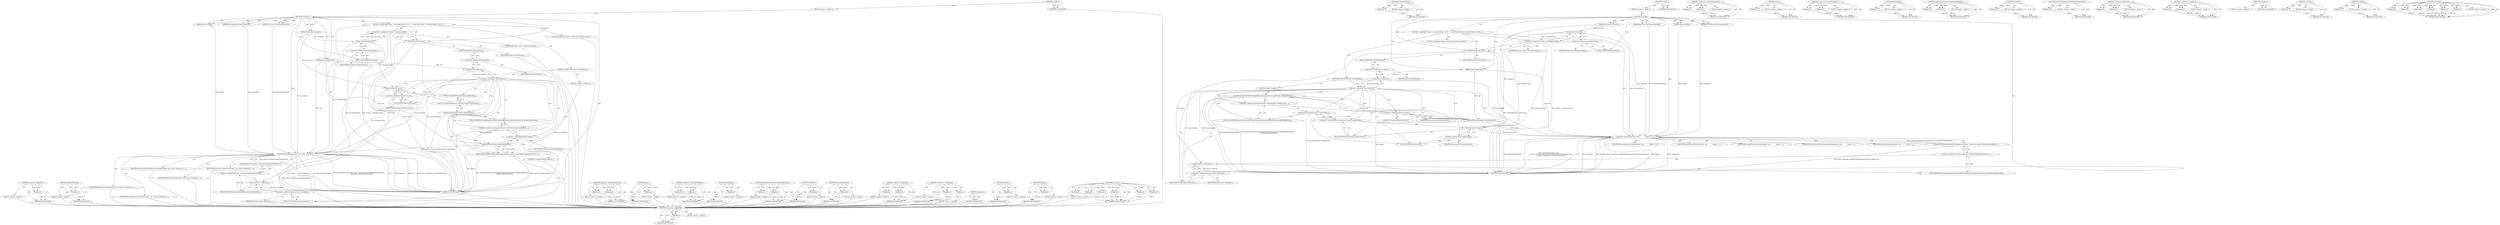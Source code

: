 digraph "insertText" {
vulnerable_105 [label=<(METHOD,&lt;operator&gt;.logicalNot)>];
vulnerable_106 [label=<(PARAM,p1)>];
vulnerable_107 [label=<(BLOCK,&lt;empty&gt;,&lt;empty&gt;)>];
vulnerable_108 [label=<(METHOD_RETURN,ANY)>];
vulnerable_127 [label=<(METHOD,isSpaceOrNewline)>];
vulnerable_128 [label=<(PARAM,p1)>];
vulnerable_129 [label=<(BLOCK,&lt;empty&gt;,&lt;empty&gt;)>];
vulnerable_130 [label=<(METHOD_RETURN,ANY)>];
vulnerable_6 [label=<(METHOD,&lt;global&gt;)<SUB>1</SUB>>];
vulnerable_7 [label=<(BLOCK,&lt;empty&gt;,&lt;empty&gt;)<SUB>1</SUB>>];
vulnerable_8 [label=<(METHOD,insertText)<SUB>1</SUB>>];
vulnerable_9 [label=<(PARAM,Document&amp; document)<SUB>1</SUB>>];
vulnerable_10 [label=<(PARAM,const String&amp; text)<SUB>2</SUB>>];
vulnerable_11 [label=<(PARAM,Options options)<SUB>3</SUB>>];
vulnerable_12 [label=<(PARAM,TextCompositionType composition)<SUB>4</SUB>>];
vulnerable_13 [label=<(PARAM,const bool isIncrementalInsertion)<SUB>5</SUB>>];
vulnerable_14 [label=<(BLOCK,{
  LocalFrame* frame = document.frame();
  DCH...,{
  LocalFrame* frame = document.frame();
  DCH...)<SUB>5</SUB>>];
vulnerable_15 [label="<(LOCAL,LocalFrame* frame: LocalFrame*)<SUB>6</SUB>>"];
vulnerable_16 [label=<(&lt;operator&gt;.assignment,* frame = document.frame())<SUB>6</SUB>>];
vulnerable_17 [label=<(IDENTIFIER,frame,* frame = document.frame())<SUB>6</SUB>>];
vulnerable_18 [label=<(frame,document.frame())<SUB>6</SUB>>];
vulnerable_19 [label=<(&lt;operator&gt;.fieldAccess,document.frame)<SUB>6</SUB>>];
vulnerable_20 [label=<(IDENTIFIER,document,document.frame())<SUB>6</SUB>>];
vulnerable_21 [label=<(FIELD_IDENTIFIER,frame,frame)<SUB>6</SUB>>];
vulnerable_22 [label=<(DCHECK,DCHECK(frame))<SUB>7</SUB>>];
vulnerable_23 [label=<(IDENTIFIER,frame,DCHECK(frame))<SUB>7</SUB>>];
vulnerable_24 [label=<(CONTROL_STRUCTURE,IF,if (!text.isEmpty()))<SUB>9</SUB>>];
vulnerable_25 [label=<(&lt;operator&gt;.logicalNot,!text.isEmpty())<SUB>9</SUB>>];
vulnerable_26 [label=<(isEmpty,text.isEmpty())<SUB>9</SUB>>];
vulnerable_27 [label=<(&lt;operator&gt;.fieldAccess,text.isEmpty)<SUB>9</SUB>>];
vulnerable_28 [label=<(IDENTIFIER,text,text.isEmpty())<SUB>9</SUB>>];
vulnerable_29 [label=<(FIELD_IDENTIFIER,isEmpty,isEmpty)<SUB>9</SUB>>];
vulnerable_30 [label=<(BLOCK,&lt;empty&gt;,&lt;empty&gt;)<SUB>10</SUB>>];
vulnerable_31 [label=<(updateMarkersForWordsAffectedByEditing,document.frame()-&gt;spellChecker().updateMarkersF...)<SUB>10</SUB>>];
vulnerable_32 [label=<(&lt;operator&gt;.fieldAccess,document.frame()-&gt;spellChecker().updateMarkersF...)<SUB>10</SUB>>];
vulnerable_33 [label=<(spellChecker,document.frame()-&gt;spellChecker())<SUB>10</SUB>>];
vulnerable_34 [label=<(&lt;operator&gt;.indirectFieldAccess,document.frame()-&gt;spellChecker)<SUB>10</SUB>>];
vulnerable_35 [label=<(frame,document.frame())<SUB>10</SUB>>];
vulnerable_36 [label=<(&lt;operator&gt;.fieldAccess,document.frame)<SUB>10</SUB>>];
vulnerable_37 [label=<(IDENTIFIER,document,document.frame())<SUB>10</SUB>>];
vulnerable_38 [label=<(FIELD_IDENTIFIER,frame,frame)<SUB>10</SUB>>];
vulnerable_39 [label=<(FIELD_IDENTIFIER,spellChecker,spellChecker)<SUB>10</SUB>>];
vulnerable_40 [label=<(FIELD_IDENTIFIER,updateMarkersForWordsAffectedByEditing,updateMarkersForWordsAffectedByEditing)<SUB>10</SUB>>];
vulnerable_41 [label=<(isSpaceOrNewline,isSpaceOrNewline(text[0]))<SUB>11</SUB>>];
vulnerable_42 [label=<(&lt;operator&gt;.indirectIndexAccess,text[0])<SUB>11</SUB>>];
vulnerable_43 [label=<(IDENTIFIER,text,isSpaceOrNewline(text[0]))<SUB>11</SUB>>];
vulnerable_44 [label=<(LITERAL,0,isSpaceOrNewline(text[0]))<SUB>11</SUB>>];
vulnerable_45 [label=<(insertText,insertText(document, text,
             frame-&gt;...)<SUB>13</SUB>>];
vulnerable_46 [label=<(IDENTIFIER,document,insertText(document, text,
             frame-&gt;...)<SUB>13</SUB>>];
vulnerable_47 [label=<(IDENTIFIER,text,insertText(document, text,
             frame-&gt;...)<SUB>13</SUB>>];
vulnerable_48 [label=<(computeVisibleSelectionInDOMTreeDeprecated,frame-&gt;selection().computeVisibleSelectionInDOM...)<SUB>14</SUB>>];
vulnerable_49 [label=<(&lt;operator&gt;.fieldAccess,frame-&gt;selection().computeVisibleSelectionInDOM...)<SUB>14</SUB>>];
vulnerable_50 [label=<(selection,frame-&gt;selection())<SUB>14</SUB>>];
vulnerable_51 [label=<(&lt;operator&gt;.indirectFieldAccess,frame-&gt;selection)<SUB>14</SUB>>];
vulnerable_52 [label=<(IDENTIFIER,frame,frame-&gt;selection())<SUB>14</SUB>>];
vulnerable_53 [label=<(FIELD_IDENTIFIER,selection,selection)<SUB>14</SUB>>];
vulnerable_54 [label=<(FIELD_IDENTIFIER,computeVisibleSelectionInDOMTreeDeprecated,computeVisibleSelectionInDOMTreeDeprecated)<SUB>14</SUB>>];
vulnerable_55 [label=<(IDENTIFIER,options,insertText(document, text,
             frame-&gt;...)<SUB>15</SUB>>];
vulnerable_56 [label=<(IDENTIFIER,composition,insertText(document, text,
             frame-&gt;...)<SUB>15</SUB>>];
vulnerable_57 [label=<(IDENTIFIER,isIncrementalInsertion,insertText(document, text,
             frame-&gt;...)<SUB>15</SUB>>];
vulnerable_58 [label=<(METHOD_RETURN,void)<SUB>1</SUB>>];
vulnerable_60 [label=<(METHOD_RETURN,ANY)<SUB>1</SUB>>];
vulnerable_131 [label=<(METHOD,&lt;operator&gt;.indirectIndexAccess)>];
vulnerable_132 [label=<(PARAM,p1)>];
vulnerable_133 [label=<(PARAM,p2)>];
vulnerable_134 [label=<(BLOCK,&lt;empty&gt;,&lt;empty&gt;)>];
vulnerable_135 [label=<(METHOD_RETURN,ANY)>];
vulnerable_92 [label=<(METHOD,frame)>];
vulnerable_93 [label=<(PARAM,p1)>];
vulnerable_94 [label=<(BLOCK,&lt;empty&gt;,&lt;empty&gt;)>];
vulnerable_95 [label=<(METHOD_RETURN,ANY)>];
vulnerable_122 [label=<(METHOD,&lt;operator&gt;.indirectFieldAccess)>];
vulnerable_123 [label=<(PARAM,p1)>];
vulnerable_124 [label=<(PARAM,p2)>];
vulnerable_125 [label=<(BLOCK,&lt;empty&gt;,&lt;empty&gt;)>];
vulnerable_126 [label=<(METHOD_RETURN,ANY)>];
vulnerable_118 [label=<(METHOD,spellChecker)>];
vulnerable_119 [label=<(PARAM,p1)>];
vulnerable_120 [label=<(BLOCK,&lt;empty&gt;,&lt;empty&gt;)>];
vulnerable_121 [label=<(METHOD_RETURN,ANY)>];
vulnerable_113 [label=<(METHOD,updateMarkersForWordsAffectedByEditing)>];
vulnerable_114 [label=<(PARAM,p1)>];
vulnerable_115 [label=<(PARAM,p2)>];
vulnerable_116 [label=<(BLOCK,&lt;empty&gt;,&lt;empty&gt;)>];
vulnerable_117 [label=<(METHOD_RETURN,ANY)>];
vulnerable_101 [label=<(METHOD,DCHECK)>];
vulnerable_102 [label=<(PARAM,p1)>];
vulnerable_103 [label=<(BLOCK,&lt;empty&gt;,&lt;empty&gt;)>];
vulnerable_104 [label=<(METHOD_RETURN,ANY)>];
vulnerable_145 [label=<(METHOD,computeVisibleSelectionInDOMTreeDeprecated)>];
vulnerable_146 [label=<(PARAM,p1)>];
vulnerable_147 [label=<(BLOCK,&lt;empty&gt;,&lt;empty&gt;)>];
vulnerable_148 [label=<(METHOD_RETURN,ANY)>];
vulnerable_96 [label=<(METHOD,&lt;operator&gt;.fieldAccess)>];
vulnerable_97 [label=<(PARAM,p1)>];
vulnerable_98 [label=<(PARAM,p2)>];
vulnerable_99 [label=<(BLOCK,&lt;empty&gt;,&lt;empty&gt;)>];
vulnerable_100 [label=<(METHOD_RETURN,ANY)>];
vulnerable_87 [label=<(METHOD,&lt;operator&gt;.assignment)>];
vulnerable_88 [label=<(PARAM,p1)>];
vulnerable_89 [label=<(PARAM,p2)>];
vulnerable_90 [label=<(BLOCK,&lt;empty&gt;,&lt;empty&gt;)>];
vulnerable_91 [label=<(METHOD_RETURN,ANY)>];
vulnerable_81 [label=<(METHOD,&lt;global&gt;)<SUB>1</SUB>>];
vulnerable_82 [label=<(BLOCK,&lt;empty&gt;,&lt;empty&gt;)>];
vulnerable_83 [label=<(METHOD_RETURN,ANY)>];
vulnerable_149 [label=<(METHOD,selection)>];
vulnerable_150 [label=<(PARAM,p1)>];
vulnerable_151 [label=<(BLOCK,&lt;empty&gt;,&lt;empty&gt;)>];
vulnerable_152 [label=<(METHOD_RETURN,ANY)>];
vulnerable_109 [label=<(METHOD,isEmpty)>];
vulnerable_110 [label=<(PARAM,p1)>];
vulnerable_111 [label=<(BLOCK,&lt;empty&gt;,&lt;empty&gt;)>];
vulnerable_112 [label=<(METHOD_RETURN,ANY)>];
vulnerable_136 [label=<(METHOD,insertText)>];
vulnerable_137 [label=<(PARAM,p1)>];
vulnerable_138 [label=<(PARAM,p2)>];
vulnerable_139 [label=<(PARAM,p3)>];
vulnerable_140 [label=<(PARAM,p4)>];
vulnerable_141 [label=<(PARAM,p5)>];
vulnerable_142 [label=<(PARAM,p6)>];
vulnerable_143 [label=<(BLOCK,&lt;empty&gt;,&lt;empty&gt;)>];
vulnerable_144 [label=<(METHOD_RETURN,ANY)>];
fixed_105 [label=<(METHOD,&lt;operator&gt;.logicalNot)>];
fixed_106 [label=<(PARAM,p1)>];
fixed_107 [label=<(BLOCK,&lt;empty&gt;,&lt;empty&gt;)>];
fixed_108 [label=<(METHOD_RETURN,ANY)>];
fixed_127 [label=<(METHOD,isSpaceOrNewline)>];
fixed_128 [label=<(PARAM,p1)>];
fixed_129 [label=<(BLOCK,&lt;empty&gt;,&lt;empty&gt;)>];
fixed_130 [label=<(METHOD_RETURN,ANY)>];
fixed_6 [label=<(METHOD,&lt;global&gt;)<SUB>1</SUB>>];
fixed_7 [label=<(BLOCK,&lt;empty&gt;,&lt;empty&gt;)<SUB>1</SUB>>];
fixed_8 [label=<(METHOD,insertText)<SUB>1</SUB>>];
fixed_9 [label=<(PARAM,Document&amp; document)<SUB>1</SUB>>];
fixed_10 [label=<(PARAM,const String&amp; text)<SUB>2</SUB>>];
fixed_11 [label=<(PARAM,Options options)<SUB>3</SUB>>];
fixed_12 [label=<(PARAM,TextCompositionType composition)<SUB>4</SUB>>];
fixed_13 [label=<(PARAM,const bool isIncrementalInsertion)<SUB>5</SUB>>];
fixed_14 [label=<(BLOCK,{
  LocalFrame* frame = document.frame();
  DCH...,{
  LocalFrame* frame = document.frame();
  DCH...)<SUB>5</SUB>>];
fixed_15 [label="<(LOCAL,LocalFrame* frame: LocalFrame*)<SUB>6</SUB>>"];
fixed_16 [label=<(&lt;operator&gt;.assignment,* frame = document.frame())<SUB>6</SUB>>];
fixed_17 [label=<(IDENTIFIER,frame,* frame = document.frame())<SUB>6</SUB>>];
fixed_18 [label=<(frame,document.frame())<SUB>6</SUB>>];
fixed_19 [label=<(&lt;operator&gt;.fieldAccess,document.frame)<SUB>6</SUB>>];
fixed_20 [label=<(IDENTIFIER,document,document.frame())<SUB>6</SUB>>];
fixed_21 [label=<(FIELD_IDENTIFIER,frame,frame)<SUB>6</SUB>>];
fixed_22 [label=<(DCHECK,DCHECK(frame))<SUB>7</SUB>>];
fixed_23 [label=<(IDENTIFIER,frame,DCHECK(frame))<SUB>7</SUB>>];
fixed_24 [label=<(CONTROL_STRUCTURE,IF,if (!text.isEmpty()))<SUB>9</SUB>>];
fixed_25 [label=<(&lt;operator&gt;.logicalNot,!text.isEmpty())<SUB>9</SUB>>];
fixed_26 [label=<(isEmpty,text.isEmpty())<SUB>9</SUB>>];
fixed_27 [label=<(&lt;operator&gt;.fieldAccess,text.isEmpty)<SUB>9</SUB>>];
fixed_28 [label=<(IDENTIFIER,text,text.isEmpty())<SUB>9</SUB>>];
fixed_29 [label=<(FIELD_IDENTIFIER,isEmpty,isEmpty)<SUB>9</SUB>>];
fixed_30 [label=<(BLOCK,&lt;empty&gt;,&lt;empty&gt;)<SUB>10</SUB>>];
fixed_31 [label=<(updateMarkersForWordsAffectedByEditing,document.frame()-&gt;spellChecker().updateMarkersF...)<SUB>10</SUB>>];
fixed_32 [label=<(&lt;operator&gt;.fieldAccess,document.frame()-&gt;spellChecker().updateMarkersF...)<SUB>10</SUB>>];
fixed_33 [label=<(spellChecker,document.frame()-&gt;spellChecker())<SUB>10</SUB>>];
fixed_34 [label=<(&lt;operator&gt;.indirectFieldAccess,document.frame()-&gt;spellChecker)<SUB>10</SUB>>];
fixed_35 [label=<(frame,document.frame())<SUB>10</SUB>>];
fixed_36 [label=<(&lt;operator&gt;.fieldAccess,document.frame)<SUB>10</SUB>>];
fixed_37 [label=<(IDENTIFIER,document,document.frame())<SUB>10</SUB>>];
fixed_38 [label=<(FIELD_IDENTIFIER,frame,frame)<SUB>10</SUB>>];
fixed_39 [label=<(FIELD_IDENTIFIER,spellChecker,spellChecker)<SUB>10</SUB>>];
fixed_40 [label=<(FIELD_IDENTIFIER,updateMarkersForWordsAffectedByEditing,updateMarkersForWordsAffectedByEditing)<SUB>10</SUB>>];
fixed_41 [label=<(isSpaceOrNewline,isSpaceOrNewline(text[0]))<SUB>11</SUB>>];
fixed_42 [label=<(&lt;operator&gt;.indirectIndexAccess,text[0])<SUB>11</SUB>>];
fixed_43 [label=<(IDENTIFIER,text,isSpaceOrNewline(text[0]))<SUB>11</SUB>>];
fixed_44 [label=<(LITERAL,0,isSpaceOrNewline(text[0]))<SUB>11</SUB>>];
fixed_45 [label=<(insertText,insertText(document, text, frame-&gt;selection().s...)<SUB>13</SUB>>];
fixed_46 [label=<(IDENTIFIER,document,insertText(document, text, frame-&gt;selection().s...)<SUB>13</SUB>>];
fixed_47 [label=<(IDENTIFIER,text,insertText(document, text, frame-&gt;selection().s...)<SUB>13</SUB>>];
fixed_48 [label=<(selectionInDOMTree,frame-&gt;selection().selectionInDOMTree())<SUB>13</SUB>>];
fixed_49 [label=<(&lt;operator&gt;.fieldAccess,frame-&gt;selection().selectionInDOMTree)<SUB>13</SUB>>];
fixed_50 [label=<(selection,frame-&gt;selection())<SUB>13</SUB>>];
fixed_51 [label=<(&lt;operator&gt;.indirectFieldAccess,frame-&gt;selection)<SUB>13</SUB>>];
fixed_52 [label=<(IDENTIFIER,frame,frame-&gt;selection())<SUB>13</SUB>>];
fixed_53 [label=<(FIELD_IDENTIFIER,selection,selection)<SUB>13</SUB>>];
fixed_54 [label=<(FIELD_IDENTIFIER,selectionInDOMTree,selectionInDOMTree)<SUB>13</SUB>>];
fixed_55 [label=<(IDENTIFIER,options,insertText(document, text, frame-&gt;selection().s...)<SUB>13</SUB>>];
fixed_56 [label=<(IDENTIFIER,composition,insertText(document, text, frame-&gt;selection().s...)<SUB>14</SUB>>];
fixed_57 [label=<(IDENTIFIER,isIncrementalInsertion,insertText(document, text, frame-&gt;selection().s...)<SUB>14</SUB>>];
fixed_58 [label=<(METHOD_RETURN,void)<SUB>1</SUB>>];
fixed_60 [label=<(METHOD_RETURN,ANY)<SUB>1</SUB>>];
fixed_131 [label=<(METHOD,&lt;operator&gt;.indirectIndexAccess)>];
fixed_132 [label=<(PARAM,p1)>];
fixed_133 [label=<(PARAM,p2)>];
fixed_134 [label=<(BLOCK,&lt;empty&gt;,&lt;empty&gt;)>];
fixed_135 [label=<(METHOD_RETURN,ANY)>];
fixed_92 [label=<(METHOD,frame)>];
fixed_93 [label=<(PARAM,p1)>];
fixed_94 [label=<(BLOCK,&lt;empty&gt;,&lt;empty&gt;)>];
fixed_95 [label=<(METHOD_RETURN,ANY)>];
fixed_122 [label=<(METHOD,&lt;operator&gt;.indirectFieldAccess)>];
fixed_123 [label=<(PARAM,p1)>];
fixed_124 [label=<(PARAM,p2)>];
fixed_125 [label=<(BLOCK,&lt;empty&gt;,&lt;empty&gt;)>];
fixed_126 [label=<(METHOD_RETURN,ANY)>];
fixed_118 [label=<(METHOD,spellChecker)>];
fixed_119 [label=<(PARAM,p1)>];
fixed_120 [label=<(BLOCK,&lt;empty&gt;,&lt;empty&gt;)>];
fixed_121 [label=<(METHOD_RETURN,ANY)>];
fixed_113 [label=<(METHOD,updateMarkersForWordsAffectedByEditing)>];
fixed_114 [label=<(PARAM,p1)>];
fixed_115 [label=<(PARAM,p2)>];
fixed_116 [label=<(BLOCK,&lt;empty&gt;,&lt;empty&gt;)>];
fixed_117 [label=<(METHOD_RETURN,ANY)>];
fixed_101 [label=<(METHOD,DCHECK)>];
fixed_102 [label=<(PARAM,p1)>];
fixed_103 [label=<(BLOCK,&lt;empty&gt;,&lt;empty&gt;)>];
fixed_104 [label=<(METHOD_RETURN,ANY)>];
fixed_145 [label=<(METHOD,selectionInDOMTree)>];
fixed_146 [label=<(PARAM,p1)>];
fixed_147 [label=<(BLOCK,&lt;empty&gt;,&lt;empty&gt;)>];
fixed_148 [label=<(METHOD_RETURN,ANY)>];
fixed_96 [label=<(METHOD,&lt;operator&gt;.fieldAccess)>];
fixed_97 [label=<(PARAM,p1)>];
fixed_98 [label=<(PARAM,p2)>];
fixed_99 [label=<(BLOCK,&lt;empty&gt;,&lt;empty&gt;)>];
fixed_100 [label=<(METHOD_RETURN,ANY)>];
fixed_87 [label=<(METHOD,&lt;operator&gt;.assignment)>];
fixed_88 [label=<(PARAM,p1)>];
fixed_89 [label=<(PARAM,p2)>];
fixed_90 [label=<(BLOCK,&lt;empty&gt;,&lt;empty&gt;)>];
fixed_91 [label=<(METHOD_RETURN,ANY)>];
fixed_81 [label=<(METHOD,&lt;global&gt;)<SUB>1</SUB>>];
fixed_82 [label=<(BLOCK,&lt;empty&gt;,&lt;empty&gt;)>];
fixed_83 [label=<(METHOD_RETURN,ANY)>];
fixed_149 [label=<(METHOD,selection)>];
fixed_150 [label=<(PARAM,p1)>];
fixed_151 [label=<(BLOCK,&lt;empty&gt;,&lt;empty&gt;)>];
fixed_152 [label=<(METHOD_RETURN,ANY)>];
fixed_109 [label=<(METHOD,isEmpty)>];
fixed_110 [label=<(PARAM,p1)>];
fixed_111 [label=<(BLOCK,&lt;empty&gt;,&lt;empty&gt;)>];
fixed_112 [label=<(METHOD_RETURN,ANY)>];
fixed_136 [label=<(METHOD,insertText)>];
fixed_137 [label=<(PARAM,p1)>];
fixed_138 [label=<(PARAM,p2)>];
fixed_139 [label=<(PARAM,p3)>];
fixed_140 [label=<(PARAM,p4)>];
fixed_141 [label=<(PARAM,p5)>];
fixed_142 [label=<(PARAM,p6)>];
fixed_143 [label=<(BLOCK,&lt;empty&gt;,&lt;empty&gt;)>];
fixed_144 [label=<(METHOD_RETURN,ANY)>];
vulnerable_105 -> vulnerable_106  [key=0, label="AST: "];
vulnerable_105 -> vulnerable_106  [key=1, label="DDG: "];
vulnerable_105 -> vulnerable_107  [key=0, label="AST: "];
vulnerable_105 -> vulnerable_108  [key=0, label="AST: "];
vulnerable_105 -> vulnerable_108  [key=1, label="CFG: "];
vulnerable_106 -> vulnerable_108  [key=0, label="DDG: p1"];
vulnerable_127 -> vulnerable_128  [key=0, label="AST: "];
vulnerable_127 -> vulnerable_128  [key=1, label="DDG: "];
vulnerable_127 -> vulnerable_129  [key=0, label="AST: "];
vulnerable_127 -> vulnerable_130  [key=0, label="AST: "];
vulnerable_127 -> vulnerable_130  [key=1, label="CFG: "];
vulnerable_128 -> vulnerable_130  [key=0, label="DDG: p1"];
vulnerable_6 -> vulnerable_7  [key=0, label="AST: "];
vulnerable_6 -> vulnerable_60  [key=0, label="AST: "];
vulnerable_6 -> vulnerable_60  [key=1, label="CFG: "];
vulnerable_7 -> vulnerable_8  [key=0, label="AST: "];
vulnerable_8 -> vulnerable_9  [key=0, label="AST: "];
vulnerable_8 -> vulnerable_9  [key=1, label="DDG: "];
vulnerable_8 -> vulnerable_10  [key=0, label="AST: "];
vulnerable_8 -> vulnerable_10  [key=1, label="DDG: "];
vulnerable_8 -> vulnerable_11  [key=0, label="AST: "];
vulnerable_8 -> vulnerable_11  [key=1, label="DDG: "];
vulnerable_8 -> vulnerable_12  [key=0, label="AST: "];
vulnerable_8 -> vulnerable_12  [key=1, label="DDG: "];
vulnerable_8 -> vulnerable_13  [key=0, label="AST: "];
vulnerable_8 -> vulnerable_13  [key=1, label="DDG: "];
vulnerable_8 -> vulnerable_14  [key=0, label="AST: "];
vulnerable_8 -> vulnerable_58  [key=0, label="AST: "];
vulnerable_8 -> vulnerable_21  [key=0, label="CFG: "];
vulnerable_8 -> vulnerable_22  [key=0, label="DDG: "];
vulnerable_8 -> vulnerable_45  [key=0, label="DDG: "];
vulnerable_9 -> vulnerable_45  [key=0, label="DDG: document"];
vulnerable_9 -> vulnerable_18  [key=0, label="DDG: document"];
vulnerable_9 -> vulnerable_35  [key=0, label="DDG: document"];
vulnerable_10 -> vulnerable_45  [key=0, label="DDG: text"];
vulnerable_10 -> vulnerable_26  [key=0, label="DDG: text"];
vulnerable_10 -> vulnerable_41  [key=0, label="DDG: text"];
vulnerable_11 -> vulnerable_45  [key=0, label="DDG: options"];
vulnerable_12 -> vulnerable_45  [key=0, label="DDG: composition"];
vulnerable_13 -> vulnerable_45  [key=0, label="DDG: isIncrementalInsertion"];
vulnerable_14 -> vulnerable_15  [key=0, label="AST: "];
vulnerable_14 -> vulnerable_16  [key=0, label="AST: "];
vulnerable_14 -> vulnerable_22  [key=0, label="AST: "];
vulnerable_14 -> vulnerable_24  [key=0, label="AST: "];
vulnerable_14 -> vulnerable_45  [key=0, label="AST: "];
vulnerable_16 -> vulnerable_17  [key=0, label="AST: "];
vulnerable_16 -> vulnerable_18  [key=0, label="AST: "];
vulnerable_16 -> vulnerable_22  [key=0, label="CFG: "];
vulnerable_16 -> vulnerable_22  [key=1, label="DDG: frame"];
vulnerable_16 -> vulnerable_58  [key=0, label="DDG: document.frame()"];
vulnerable_16 -> vulnerable_58  [key=1, label="DDG: * frame = document.frame()"];
vulnerable_18 -> vulnerable_19  [key=0, label="AST: "];
vulnerable_18 -> vulnerable_16  [key=0, label="CFG: "];
vulnerable_18 -> vulnerable_16  [key=1, label="DDG: document.frame"];
vulnerable_18 -> vulnerable_45  [key=0, label="DDG: document.frame"];
vulnerable_18 -> vulnerable_35  [key=0, label="DDG: document.frame"];
vulnerable_19 -> vulnerable_20  [key=0, label="AST: "];
vulnerable_19 -> vulnerable_21  [key=0, label="AST: "];
vulnerable_19 -> vulnerable_18  [key=0, label="CFG: "];
vulnerable_21 -> vulnerable_19  [key=0, label="CFG: "];
vulnerable_22 -> vulnerable_23  [key=0, label="AST: "];
vulnerable_22 -> vulnerable_29  [key=0, label="CFG: "];
vulnerable_22 -> vulnerable_58  [key=0, label="DDG: frame"];
vulnerable_22 -> vulnerable_58  [key=1, label="DDG: DCHECK(frame)"];
vulnerable_22 -> vulnerable_50  [key=0, label="DDG: frame"];
vulnerable_24 -> vulnerable_25  [key=0, label="AST: "];
vulnerable_24 -> vulnerable_30  [key=0, label="AST: "];
vulnerable_25 -> vulnerable_26  [key=0, label="AST: "];
vulnerable_25 -> vulnerable_38  [key=0, label="CFG: "];
vulnerable_25 -> vulnerable_38  [key=1, label="CDG: "];
vulnerable_25 -> vulnerable_53  [key=0, label="CFG: "];
vulnerable_25 -> vulnerable_58  [key=0, label="DDG: text.isEmpty()"];
vulnerable_25 -> vulnerable_58  [key=1, label="DDG: !text.isEmpty()"];
vulnerable_25 -> vulnerable_40  [key=0, label="CDG: "];
vulnerable_25 -> vulnerable_34  [key=0, label="CDG: "];
vulnerable_25 -> vulnerable_32  [key=0, label="CDG: "];
vulnerable_25 -> vulnerable_33  [key=0, label="CDG: "];
vulnerable_25 -> vulnerable_42  [key=0, label="CDG: "];
vulnerable_25 -> vulnerable_36  [key=0, label="CDG: "];
vulnerable_25 -> vulnerable_35  [key=0, label="CDG: "];
vulnerable_25 -> vulnerable_41  [key=0, label="CDG: "];
vulnerable_25 -> vulnerable_39  [key=0, label="CDG: "];
vulnerable_25 -> vulnerable_31  [key=0, label="CDG: "];
vulnerable_26 -> vulnerable_27  [key=0, label="AST: "];
vulnerable_26 -> vulnerable_25  [key=0, label="CFG: "];
vulnerable_26 -> vulnerable_25  [key=1, label="DDG: text.isEmpty"];
vulnerable_26 -> vulnerable_45  [key=0, label="DDG: text.isEmpty"];
vulnerable_27 -> vulnerable_28  [key=0, label="AST: "];
vulnerable_27 -> vulnerable_29  [key=0, label="AST: "];
vulnerable_27 -> vulnerable_26  [key=0, label="CFG: "];
vulnerable_29 -> vulnerable_27  [key=0, label="CFG: "];
vulnerable_30 -> vulnerable_31  [key=0, label="AST: "];
vulnerable_31 -> vulnerable_32  [key=0, label="AST: "];
vulnerable_31 -> vulnerable_41  [key=0, label="AST: "];
vulnerable_31 -> vulnerable_53  [key=0, label="CFG: "];
vulnerable_31 -> vulnerable_58  [key=0, label="DDG: isSpaceOrNewline(text[0])"];
vulnerable_31 -> vulnerable_58  [key=1, label="DDG: document.frame()-&gt;spellChecker().updateMarkersForWordsAffectedByEditing(
         isSpaceOrNewline(text[0]))"];
vulnerable_32 -> vulnerable_33  [key=0, label="AST: "];
vulnerable_32 -> vulnerable_40  [key=0, label="AST: "];
vulnerable_32 -> vulnerable_42  [key=0, label="CFG: "];
vulnerable_33 -> vulnerable_34  [key=0, label="AST: "];
vulnerable_33 -> vulnerable_40  [key=0, label="CFG: "];
vulnerable_33 -> vulnerable_58  [key=0, label="DDG: document.frame()-&gt;spellChecker"];
vulnerable_34 -> vulnerable_35  [key=0, label="AST: "];
vulnerable_34 -> vulnerable_39  [key=0, label="AST: "];
vulnerable_34 -> vulnerable_33  [key=0, label="CFG: "];
vulnerable_35 -> vulnerable_36  [key=0, label="AST: "];
vulnerable_35 -> vulnerable_39  [key=0, label="CFG: "];
vulnerable_35 -> vulnerable_45  [key=0, label="DDG: document.frame"];
vulnerable_36 -> vulnerable_37  [key=0, label="AST: "];
vulnerable_36 -> vulnerable_38  [key=0, label="AST: "];
vulnerable_36 -> vulnerable_35  [key=0, label="CFG: "];
vulnerable_38 -> vulnerable_36  [key=0, label="CFG: "];
vulnerable_39 -> vulnerable_34  [key=0, label="CFG: "];
vulnerable_40 -> vulnerable_32  [key=0, label="CFG: "];
vulnerable_41 -> vulnerable_42  [key=0, label="AST: "];
vulnerable_41 -> vulnerable_31  [key=0, label="CFG: "];
vulnerable_41 -> vulnerable_31  [key=1, label="DDG: text[0]"];
vulnerable_41 -> vulnerable_58  [key=0, label="DDG: text[0]"];
vulnerable_41 -> vulnerable_45  [key=0, label="DDG: text[0]"];
vulnerable_42 -> vulnerable_43  [key=0, label="AST: "];
vulnerable_42 -> vulnerable_44  [key=0, label="AST: "];
vulnerable_42 -> vulnerable_41  [key=0, label="CFG: "];
vulnerable_45 -> vulnerable_46  [key=0, label="AST: "];
vulnerable_45 -> vulnerable_47  [key=0, label="AST: "];
vulnerable_45 -> vulnerable_48  [key=0, label="AST: "];
vulnerable_45 -> vulnerable_55  [key=0, label="AST: "];
vulnerable_45 -> vulnerable_56  [key=0, label="AST: "];
vulnerable_45 -> vulnerable_57  [key=0, label="AST: "];
vulnerable_45 -> vulnerable_58  [key=0, label="CFG: "];
vulnerable_45 -> vulnerable_58  [key=1, label="DDG: document"];
vulnerable_45 -> vulnerable_58  [key=2, label="DDG: text"];
vulnerable_45 -> vulnerable_58  [key=3, label="DDG: frame-&gt;selection().computeVisibleSelectionInDOMTreeDeprecated()"];
vulnerable_45 -> vulnerable_58  [key=4, label="DDG: options"];
vulnerable_45 -> vulnerable_58  [key=5, label="DDG: composition"];
vulnerable_45 -> vulnerable_58  [key=6, label="DDG: isIncrementalInsertion"];
vulnerable_45 -> vulnerable_58  [key=7, label="DDG: insertText(document, text,
             frame-&gt;selection().computeVisibleSelectionInDOMTreeDeprecated(),
             options, composition, isIncrementalInsertion)"];
vulnerable_48 -> vulnerable_49  [key=0, label="AST: "];
vulnerable_48 -> vulnerable_45  [key=0, label="CFG: "];
vulnerable_48 -> vulnerable_45  [key=1, label="DDG: frame-&gt;selection().computeVisibleSelectionInDOMTreeDeprecated"];
vulnerable_48 -> vulnerable_58  [key=0, label="DDG: frame-&gt;selection().computeVisibleSelectionInDOMTreeDeprecated"];
vulnerable_49 -> vulnerable_50  [key=0, label="AST: "];
vulnerable_49 -> vulnerable_54  [key=0, label="AST: "];
vulnerable_49 -> vulnerable_48  [key=0, label="CFG: "];
vulnerable_50 -> vulnerable_51  [key=0, label="AST: "];
vulnerable_50 -> vulnerable_54  [key=0, label="CFG: "];
vulnerable_50 -> vulnerable_58  [key=0, label="DDG: frame-&gt;selection"];
vulnerable_51 -> vulnerable_52  [key=0, label="AST: "];
vulnerable_51 -> vulnerable_53  [key=0, label="AST: "];
vulnerable_51 -> vulnerable_50  [key=0, label="CFG: "];
vulnerable_53 -> vulnerable_51  [key=0, label="CFG: "];
vulnerable_54 -> vulnerable_49  [key=0, label="CFG: "];
vulnerable_131 -> vulnerable_132  [key=0, label="AST: "];
vulnerable_131 -> vulnerable_132  [key=1, label="DDG: "];
vulnerable_131 -> vulnerable_134  [key=0, label="AST: "];
vulnerable_131 -> vulnerable_133  [key=0, label="AST: "];
vulnerable_131 -> vulnerable_133  [key=1, label="DDG: "];
vulnerable_131 -> vulnerable_135  [key=0, label="AST: "];
vulnerable_131 -> vulnerable_135  [key=1, label="CFG: "];
vulnerable_132 -> vulnerable_135  [key=0, label="DDG: p1"];
vulnerable_133 -> vulnerable_135  [key=0, label="DDG: p2"];
vulnerable_92 -> vulnerable_93  [key=0, label="AST: "];
vulnerable_92 -> vulnerable_93  [key=1, label="DDG: "];
vulnerable_92 -> vulnerable_94  [key=0, label="AST: "];
vulnerable_92 -> vulnerable_95  [key=0, label="AST: "];
vulnerable_92 -> vulnerable_95  [key=1, label="CFG: "];
vulnerable_93 -> vulnerable_95  [key=0, label="DDG: p1"];
vulnerable_122 -> vulnerable_123  [key=0, label="AST: "];
vulnerable_122 -> vulnerable_123  [key=1, label="DDG: "];
vulnerable_122 -> vulnerable_125  [key=0, label="AST: "];
vulnerable_122 -> vulnerable_124  [key=0, label="AST: "];
vulnerable_122 -> vulnerable_124  [key=1, label="DDG: "];
vulnerable_122 -> vulnerable_126  [key=0, label="AST: "];
vulnerable_122 -> vulnerable_126  [key=1, label="CFG: "];
vulnerable_123 -> vulnerable_126  [key=0, label="DDG: p1"];
vulnerable_124 -> vulnerable_126  [key=0, label="DDG: p2"];
vulnerable_118 -> vulnerable_119  [key=0, label="AST: "];
vulnerable_118 -> vulnerable_119  [key=1, label="DDG: "];
vulnerable_118 -> vulnerable_120  [key=0, label="AST: "];
vulnerable_118 -> vulnerable_121  [key=0, label="AST: "];
vulnerable_118 -> vulnerable_121  [key=1, label="CFG: "];
vulnerable_119 -> vulnerable_121  [key=0, label="DDG: p1"];
vulnerable_113 -> vulnerable_114  [key=0, label="AST: "];
vulnerable_113 -> vulnerable_114  [key=1, label="DDG: "];
vulnerable_113 -> vulnerable_116  [key=0, label="AST: "];
vulnerable_113 -> vulnerable_115  [key=0, label="AST: "];
vulnerable_113 -> vulnerable_115  [key=1, label="DDG: "];
vulnerable_113 -> vulnerable_117  [key=0, label="AST: "];
vulnerable_113 -> vulnerable_117  [key=1, label="CFG: "];
vulnerable_114 -> vulnerable_117  [key=0, label="DDG: p1"];
vulnerable_115 -> vulnerable_117  [key=0, label="DDG: p2"];
vulnerable_101 -> vulnerable_102  [key=0, label="AST: "];
vulnerable_101 -> vulnerable_102  [key=1, label="DDG: "];
vulnerable_101 -> vulnerable_103  [key=0, label="AST: "];
vulnerable_101 -> vulnerable_104  [key=0, label="AST: "];
vulnerable_101 -> vulnerable_104  [key=1, label="CFG: "];
vulnerable_102 -> vulnerable_104  [key=0, label="DDG: p1"];
vulnerable_145 -> vulnerable_146  [key=0, label="AST: "];
vulnerable_145 -> vulnerable_146  [key=1, label="DDG: "];
vulnerable_145 -> vulnerable_147  [key=0, label="AST: "];
vulnerable_145 -> vulnerable_148  [key=0, label="AST: "];
vulnerable_145 -> vulnerable_148  [key=1, label="CFG: "];
vulnerable_146 -> vulnerable_148  [key=0, label="DDG: p1"];
vulnerable_96 -> vulnerable_97  [key=0, label="AST: "];
vulnerable_96 -> vulnerable_97  [key=1, label="DDG: "];
vulnerable_96 -> vulnerable_99  [key=0, label="AST: "];
vulnerable_96 -> vulnerable_98  [key=0, label="AST: "];
vulnerable_96 -> vulnerable_98  [key=1, label="DDG: "];
vulnerable_96 -> vulnerable_100  [key=0, label="AST: "];
vulnerable_96 -> vulnerable_100  [key=1, label="CFG: "];
vulnerable_97 -> vulnerable_100  [key=0, label="DDG: p1"];
vulnerable_98 -> vulnerable_100  [key=0, label="DDG: p2"];
vulnerable_87 -> vulnerable_88  [key=0, label="AST: "];
vulnerable_87 -> vulnerable_88  [key=1, label="DDG: "];
vulnerable_87 -> vulnerable_90  [key=0, label="AST: "];
vulnerable_87 -> vulnerable_89  [key=0, label="AST: "];
vulnerable_87 -> vulnerable_89  [key=1, label="DDG: "];
vulnerable_87 -> vulnerable_91  [key=0, label="AST: "];
vulnerable_87 -> vulnerable_91  [key=1, label="CFG: "];
vulnerable_88 -> vulnerable_91  [key=0, label="DDG: p1"];
vulnerable_89 -> vulnerable_91  [key=0, label="DDG: p2"];
vulnerable_81 -> vulnerable_82  [key=0, label="AST: "];
vulnerable_81 -> vulnerable_83  [key=0, label="AST: "];
vulnerable_81 -> vulnerable_83  [key=1, label="CFG: "];
vulnerable_149 -> vulnerable_150  [key=0, label="AST: "];
vulnerable_149 -> vulnerable_150  [key=1, label="DDG: "];
vulnerable_149 -> vulnerable_151  [key=0, label="AST: "];
vulnerable_149 -> vulnerable_152  [key=0, label="AST: "];
vulnerable_149 -> vulnerable_152  [key=1, label="CFG: "];
vulnerable_150 -> vulnerable_152  [key=0, label="DDG: p1"];
vulnerable_109 -> vulnerable_110  [key=0, label="AST: "];
vulnerable_109 -> vulnerable_110  [key=1, label="DDG: "];
vulnerable_109 -> vulnerable_111  [key=0, label="AST: "];
vulnerable_109 -> vulnerable_112  [key=0, label="AST: "];
vulnerable_109 -> vulnerable_112  [key=1, label="CFG: "];
vulnerable_110 -> vulnerable_112  [key=0, label="DDG: p1"];
vulnerable_136 -> vulnerable_137  [key=0, label="AST: "];
vulnerable_136 -> vulnerable_137  [key=1, label="DDG: "];
vulnerable_136 -> vulnerable_143  [key=0, label="AST: "];
vulnerable_136 -> vulnerable_138  [key=0, label="AST: "];
vulnerable_136 -> vulnerable_138  [key=1, label="DDG: "];
vulnerable_136 -> vulnerable_144  [key=0, label="AST: "];
vulnerable_136 -> vulnerable_144  [key=1, label="CFG: "];
vulnerable_136 -> vulnerable_139  [key=0, label="AST: "];
vulnerable_136 -> vulnerable_139  [key=1, label="DDG: "];
vulnerable_136 -> vulnerable_140  [key=0, label="AST: "];
vulnerable_136 -> vulnerable_140  [key=1, label="DDG: "];
vulnerable_136 -> vulnerable_141  [key=0, label="AST: "];
vulnerable_136 -> vulnerable_141  [key=1, label="DDG: "];
vulnerable_136 -> vulnerable_142  [key=0, label="AST: "];
vulnerable_136 -> vulnerable_142  [key=1, label="DDG: "];
vulnerable_137 -> vulnerable_144  [key=0, label="DDG: p1"];
vulnerable_138 -> vulnerable_144  [key=0, label="DDG: p2"];
vulnerable_139 -> vulnerable_144  [key=0, label="DDG: p3"];
vulnerable_140 -> vulnerable_144  [key=0, label="DDG: p4"];
vulnerable_141 -> vulnerable_144  [key=0, label="DDG: p5"];
vulnerable_142 -> vulnerable_144  [key=0, label="DDG: p6"];
fixed_105 -> fixed_106  [key=0, label="AST: "];
fixed_105 -> fixed_106  [key=1, label="DDG: "];
fixed_105 -> fixed_107  [key=0, label="AST: "];
fixed_105 -> fixed_108  [key=0, label="AST: "];
fixed_105 -> fixed_108  [key=1, label="CFG: "];
fixed_106 -> fixed_108  [key=0, label="DDG: p1"];
fixed_107 -> vulnerable_105  [key=0];
fixed_108 -> vulnerable_105  [key=0];
fixed_127 -> fixed_128  [key=0, label="AST: "];
fixed_127 -> fixed_128  [key=1, label="DDG: "];
fixed_127 -> fixed_129  [key=0, label="AST: "];
fixed_127 -> fixed_130  [key=0, label="AST: "];
fixed_127 -> fixed_130  [key=1, label="CFG: "];
fixed_128 -> fixed_130  [key=0, label="DDG: p1"];
fixed_129 -> vulnerable_105  [key=0];
fixed_130 -> vulnerable_105  [key=0];
fixed_6 -> fixed_7  [key=0, label="AST: "];
fixed_6 -> fixed_60  [key=0, label="AST: "];
fixed_6 -> fixed_60  [key=1, label="CFG: "];
fixed_7 -> fixed_8  [key=0, label="AST: "];
fixed_8 -> fixed_9  [key=0, label="AST: "];
fixed_8 -> fixed_9  [key=1, label="DDG: "];
fixed_8 -> fixed_10  [key=0, label="AST: "];
fixed_8 -> fixed_10  [key=1, label="DDG: "];
fixed_8 -> fixed_11  [key=0, label="AST: "];
fixed_8 -> fixed_11  [key=1, label="DDG: "];
fixed_8 -> fixed_12  [key=0, label="AST: "];
fixed_8 -> fixed_12  [key=1, label="DDG: "];
fixed_8 -> fixed_13  [key=0, label="AST: "];
fixed_8 -> fixed_13  [key=1, label="DDG: "];
fixed_8 -> fixed_14  [key=0, label="AST: "];
fixed_8 -> fixed_58  [key=0, label="AST: "];
fixed_8 -> fixed_21  [key=0, label="CFG: "];
fixed_8 -> fixed_22  [key=0, label="DDG: "];
fixed_8 -> fixed_45  [key=0, label="DDG: "];
fixed_9 -> fixed_45  [key=0, label="DDG: document"];
fixed_9 -> fixed_18  [key=0, label="DDG: document"];
fixed_9 -> fixed_35  [key=0, label="DDG: document"];
fixed_10 -> fixed_45  [key=0, label="DDG: text"];
fixed_10 -> fixed_26  [key=0, label="DDG: text"];
fixed_10 -> fixed_41  [key=0, label="DDG: text"];
fixed_11 -> fixed_45  [key=0, label="DDG: options"];
fixed_12 -> fixed_45  [key=0, label="DDG: composition"];
fixed_13 -> fixed_45  [key=0, label="DDG: isIncrementalInsertion"];
fixed_14 -> fixed_15  [key=0, label="AST: "];
fixed_14 -> fixed_16  [key=0, label="AST: "];
fixed_14 -> fixed_22  [key=0, label="AST: "];
fixed_14 -> fixed_24  [key=0, label="AST: "];
fixed_14 -> fixed_45  [key=0, label="AST: "];
fixed_15 -> vulnerable_105  [key=0];
fixed_16 -> fixed_17  [key=0, label="AST: "];
fixed_16 -> fixed_18  [key=0, label="AST: "];
fixed_16 -> fixed_22  [key=0, label="CFG: "];
fixed_16 -> fixed_22  [key=1, label="DDG: frame"];
fixed_16 -> fixed_58  [key=0, label="DDG: document.frame()"];
fixed_16 -> fixed_58  [key=1, label="DDG: * frame = document.frame()"];
fixed_17 -> vulnerable_105  [key=0];
fixed_18 -> fixed_19  [key=0, label="AST: "];
fixed_18 -> fixed_16  [key=0, label="CFG: "];
fixed_18 -> fixed_16  [key=1, label="DDG: document.frame"];
fixed_18 -> fixed_45  [key=0, label="DDG: document.frame"];
fixed_18 -> fixed_35  [key=0, label="DDG: document.frame"];
fixed_19 -> fixed_20  [key=0, label="AST: "];
fixed_19 -> fixed_21  [key=0, label="AST: "];
fixed_19 -> fixed_18  [key=0, label="CFG: "];
fixed_20 -> vulnerable_105  [key=0];
fixed_21 -> fixed_19  [key=0, label="CFG: "];
fixed_22 -> fixed_23  [key=0, label="AST: "];
fixed_22 -> fixed_29  [key=0, label="CFG: "];
fixed_22 -> fixed_58  [key=0, label="DDG: frame"];
fixed_22 -> fixed_58  [key=1, label="DDG: DCHECK(frame)"];
fixed_22 -> fixed_50  [key=0, label="DDG: frame"];
fixed_23 -> vulnerable_105  [key=0];
fixed_24 -> fixed_25  [key=0, label="AST: "];
fixed_24 -> fixed_30  [key=0, label="AST: "];
fixed_25 -> fixed_26  [key=0, label="AST: "];
fixed_25 -> fixed_38  [key=0, label="CFG: "];
fixed_25 -> fixed_38  [key=1, label="CDG: "];
fixed_25 -> fixed_53  [key=0, label="CFG: "];
fixed_25 -> fixed_58  [key=0, label="DDG: text.isEmpty()"];
fixed_25 -> fixed_58  [key=1, label="DDG: !text.isEmpty()"];
fixed_25 -> fixed_40  [key=0, label="CDG: "];
fixed_25 -> fixed_34  [key=0, label="CDG: "];
fixed_25 -> fixed_32  [key=0, label="CDG: "];
fixed_25 -> fixed_33  [key=0, label="CDG: "];
fixed_25 -> fixed_42  [key=0, label="CDG: "];
fixed_25 -> fixed_36  [key=0, label="CDG: "];
fixed_25 -> fixed_35  [key=0, label="CDG: "];
fixed_25 -> fixed_41  [key=0, label="CDG: "];
fixed_25 -> fixed_39  [key=0, label="CDG: "];
fixed_25 -> fixed_31  [key=0, label="CDG: "];
fixed_26 -> fixed_27  [key=0, label="AST: "];
fixed_26 -> fixed_25  [key=0, label="CFG: "];
fixed_26 -> fixed_25  [key=1, label="DDG: text.isEmpty"];
fixed_26 -> fixed_45  [key=0, label="DDG: text.isEmpty"];
fixed_27 -> fixed_28  [key=0, label="AST: "];
fixed_27 -> fixed_29  [key=0, label="AST: "];
fixed_27 -> fixed_26  [key=0, label="CFG: "];
fixed_28 -> vulnerable_105  [key=0];
fixed_29 -> fixed_27  [key=0, label="CFG: "];
fixed_30 -> fixed_31  [key=0, label="AST: "];
fixed_31 -> fixed_32  [key=0, label="AST: "];
fixed_31 -> fixed_41  [key=0, label="AST: "];
fixed_31 -> fixed_53  [key=0, label="CFG: "];
fixed_31 -> fixed_58  [key=0, label="DDG: isSpaceOrNewline(text[0])"];
fixed_31 -> fixed_58  [key=1, label="DDG: document.frame()-&gt;spellChecker().updateMarkersForWordsAffectedByEditing(
         isSpaceOrNewline(text[0]))"];
fixed_32 -> fixed_33  [key=0, label="AST: "];
fixed_32 -> fixed_40  [key=0, label="AST: "];
fixed_32 -> fixed_42  [key=0, label="CFG: "];
fixed_33 -> fixed_34  [key=0, label="AST: "];
fixed_33 -> fixed_40  [key=0, label="CFG: "];
fixed_33 -> fixed_58  [key=0, label="DDG: document.frame()-&gt;spellChecker"];
fixed_34 -> fixed_35  [key=0, label="AST: "];
fixed_34 -> fixed_39  [key=0, label="AST: "];
fixed_34 -> fixed_33  [key=0, label="CFG: "];
fixed_35 -> fixed_36  [key=0, label="AST: "];
fixed_35 -> fixed_39  [key=0, label="CFG: "];
fixed_35 -> fixed_45  [key=0, label="DDG: document.frame"];
fixed_36 -> fixed_37  [key=0, label="AST: "];
fixed_36 -> fixed_38  [key=0, label="AST: "];
fixed_36 -> fixed_35  [key=0, label="CFG: "];
fixed_37 -> vulnerable_105  [key=0];
fixed_38 -> fixed_36  [key=0, label="CFG: "];
fixed_39 -> fixed_34  [key=0, label="CFG: "];
fixed_40 -> fixed_32  [key=0, label="CFG: "];
fixed_41 -> fixed_42  [key=0, label="AST: "];
fixed_41 -> fixed_31  [key=0, label="CFG: "];
fixed_41 -> fixed_31  [key=1, label="DDG: text[0]"];
fixed_41 -> fixed_58  [key=0, label="DDG: text[0]"];
fixed_41 -> fixed_45  [key=0, label="DDG: text[0]"];
fixed_42 -> fixed_43  [key=0, label="AST: "];
fixed_42 -> fixed_44  [key=0, label="AST: "];
fixed_42 -> fixed_41  [key=0, label="CFG: "];
fixed_43 -> vulnerable_105  [key=0];
fixed_44 -> vulnerable_105  [key=0];
fixed_45 -> fixed_46  [key=0, label="AST: "];
fixed_45 -> fixed_47  [key=0, label="AST: "];
fixed_45 -> fixed_48  [key=0, label="AST: "];
fixed_45 -> fixed_55  [key=0, label="AST: "];
fixed_45 -> fixed_56  [key=0, label="AST: "];
fixed_45 -> fixed_57  [key=0, label="AST: "];
fixed_45 -> fixed_58  [key=0, label="CFG: "];
fixed_45 -> fixed_58  [key=1, label="DDG: document"];
fixed_45 -> fixed_58  [key=2, label="DDG: text"];
fixed_45 -> fixed_58  [key=3, label="DDG: frame-&gt;selection().selectionInDOMTree()"];
fixed_45 -> fixed_58  [key=4, label="DDG: options"];
fixed_45 -> fixed_58  [key=5, label="DDG: composition"];
fixed_45 -> fixed_58  [key=6, label="DDG: isIncrementalInsertion"];
fixed_45 -> fixed_58  [key=7, label="DDG: insertText(document, text, frame-&gt;selection().selectionInDOMTree(), options,
             composition, isIncrementalInsertion)"];
fixed_46 -> vulnerable_105  [key=0];
fixed_47 -> vulnerable_105  [key=0];
fixed_48 -> fixed_49  [key=0, label="AST: "];
fixed_48 -> fixed_45  [key=0, label="CFG: "];
fixed_48 -> fixed_45  [key=1, label="DDG: frame-&gt;selection().selectionInDOMTree"];
fixed_48 -> fixed_58  [key=0, label="DDG: frame-&gt;selection().selectionInDOMTree"];
fixed_49 -> fixed_50  [key=0, label="AST: "];
fixed_49 -> fixed_54  [key=0, label="AST: "];
fixed_49 -> fixed_48  [key=0, label="CFG: "];
fixed_50 -> fixed_51  [key=0, label="AST: "];
fixed_50 -> fixed_54  [key=0, label="CFG: "];
fixed_50 -> fixed_58  [key=0, label="DDG: frame-&gt;selection"];
fixed_51 -> fixed_52  [key=0, label="AST: "];
fixed_51 -> fixed_53  [key=0, label="AST: "];
fixed_51 -> fixed_50  [key=0, label="CFG: "];
fixed_52 -> vulnerable_105  [key=0];
fixed_53 -> fixed_51  [key=0, label="CFG: "];
fixed_54 -> fixed_49  [key=0, label="CFG: "];
fixed_55 -> vulnerable_105  [key=0];
fixed_56 -> vulnerable_105  [key=0];
fixed_57 -> vulnerable_105  [key=0];
fixed_58 -> vulnerable_105  [key=0];
fixed_60 -> vulnerable_105  [key=0];
fixed_131 -> fixed_132  [key=0, label="AST: "];
fixed_131 -> fixed_132  [key=1, label="DDG: "];
fixed_131 -> fixed_134  [key=0, label="AST: "];
fixed_131 -> fixed_133  [key=0, label="AST: "];
fixed_131 -> fixed_133  [key=1, label="DDG: "];
fixed_131 -> fixed_135  [key=0, label="AST: "];
fixed_131 -> fixed_135  [key=1, label="CFG: "];
fixed_132 -> fixed_135  [key=0, label="DDG: p1"];
fixed_133 -> fixed_135  [key=0, label="DDG: p2"];
fixed_134 -> vulnerable_105  [key=0];
fixed_135 -> vulnerable_105  [key=0];
fixed_92 -> fixed_93  [key=0, label="AST: "];
fixed_92 -> fixed_93  [key=1, label="DDG: "];
fixed_92 -> fixed_94  [key=0, label="AST: "];
fixed_92 -> fixed_95  [key=0, label="AST: "];
fixed_92 -> fixed_95  [key=1, label="CFG: "];
fixed_93 -> fixed_95  [key=0, label="DDG: p1"];
fixed_94 -> vulnerable_105  [key=0];
fixed_95 -> vulnerable_105  [key=0];
fixed_122 -> fixed_123  [key=0, label="AST: "];
fixed_122 -> fixed_123  [key=1, label="DDG: "];
fixed_122 -> fixed_125  [key=0, label="AST: "];
fixed_122 -> fixed_124  [key=0, label="AST: "];
fixed_122 -> fixed_124  [key=1, label="DDG: "];
fixed_122 -> fixed_126  [key=0, label="AST: "];
fixed_122 -> fixed_126  [key=1, label="CFG: "];
fixed_123 -> fixed_126  [key=0, label="DDG: p1"];
fixed_124 -> fixed_126  [key=0, label="DDG: p2"];
fixed_125 -> vulnerable_105  [key=0];
fixed_126 -> vulnerable_105  [key=0];
fixed_118 -> fixed_119  [key=0, label="AST: "];
fixed_118 -> fixed_119  [key=1, label="DDG: "];
fixed_118 -> fixed_120  [key=0, label="AST: "];
fixed_118 -> fixed_121  [key=0, label="AST: "];
fixed_118 -> fixed_121  [key=1, label="CFG: "];
fixed_119 -> fixed_121  [key=0, label="DDG: p1"];
fixed_120 -> vulnerable_105  [key=0];
fixed_121 -> vulnerable_105  [key=0];
fixed_113 -> fixed_114  [key=0, label="AST: "];
fixed_113 -> fixed_114  [key=1, label="DDG: "];
fixed_113 -> fixed_116  [key=0, label="AST: "];
fixed_113 -> fixed_115  [key=0, label="AST: "];
fixed_113 -> fixed_115  [key=1, label="DDG: "];
fixed_113 -> fixed_117  [key=0, label="AST: "];
fixed_113 -> fixed_117  [key=1, label="CFG: "];
fixed_114 -> fixed_117  [key=0, label="DDG: p1"];
fixed_115 -> fixed_117  [key=0, label="DDG: p2"];
fixed_116 -> vulnerable_105  [key=0];
fixed_117 -> vulnerable_105  [key=0];
fixed_101 -> fixed_102  [key=0, label="AST: "];
fixed_101 -> fixed_102  [key=1, label="DDG: "];
fixed_101 -> fixed_103  [key=0, label="AST: "];
fixed_101 -> fixed_104  [key=0, label="AST: "];
fixed_101 -> fixed_104  [key=1, label="CFG: "];
fixed_102 -> fixed_104  [key=0, label="DDG: p1"];
fixed_103 -> vulnerable_105  [key=0];
fixed_104 -> vulnerable_105  [key=0];
fixed_145 -> fixed_146  [key=0, label="AST: "];
fixed_145 -> fixed_146  [key=1, label="DDG: "];
fixed_145 -> fixed_147  [key=0, label="AST: "];
fixed_145 -> fixed_148  [key=0, label="AST: "];
fixed_145 -> fixed_148  [key=1, label="CFG: "];
fixed_146 -> fixed_148  [key=0, label="DDG: p1"];
fixed_147 -> vulnerable_105  [key=0];
fixed_148 -> vulnerable_105  [key=0];
fixed_96 -> fixed_97  [key=0, label="AST: "];
fixed_96 -> fixed_97  [key=1, label="DDG: "];
fixed_96 -> fixed_99  [key=0, label="AST: "];
fixed_96 -> fixed_98  [key=0, label="AST: "];
fixed_96 -> fixed_98  [key=1, label="DDG: "];
fixed_96 -> fixed_100  [key=0, label="AST: "];
fixed_96 -> fixed_100  [key=1, label="CFG: "];
fixed_97 -> fixed_100  [key=0, label="DDG: p1"];
fixed_98 -> fixed_100  [key=0, label="DDG: p2"];
fixed_99 -> vulnerable_105  [key=0];
fixed_100 -> vulnerable_105  [key=0];
fixed_87 -> fixed_88  [key=0, label="AST: "];
fixed_87 -> fixed_88  [key=1, label="DDG: "];
fixed_87 -> fixed_90  [key=0, label="AST: "];
fixed_87 -> fixed_89  [key=0, label="AST: "];
fixed_87 -> fixed_89  [key=1, label="DDG: "];
fixed_87 -> fixed_91  [key=0, label="AST: "];
fixed_87 -> fixed_91  [key=1, label="CFG: "];
fixed_88 -> fixed_91  [key=0, label="DDG: p1"];
fixed_89 -> fixed_91  [key=0, label="DDG: p2"];
fixed_90 -> vulnerable_105  [key=0];
fixed_91 -> vulnerable_105  [key=0];
fixed_81 -> fixed_82  [key=0, label="AST: "];
fixed_81 -> fixed_83  [key=0, label="AST: "];
fixed_81 -> fixed_83  [key=1, label="CFG: "];
fixed_82 -> vulnerable_105  [key=0];
fixed_83 -> vulnerable_105  [key=0];
fixed_149 -> fixed_150  [key=0, label="AST: "];
fixed_149 -> fixed_150  [key=1, label="DDG: "];
fixed_149 -> fixed_151  [key=0, label="AST: "];
fixed_149 -> fixed_152  [key=0, label="AST: "];
fixed_149 -> fixed_152  [key=1, label="CFG: "];
fixed_150 -> fixed_152  [key=0, label="DDG: p1"];
fixed_151 -> vulnerable_105  [key=0];
fixed_152 -> vulnerable_105  [key=0];
fixed_109 -> fixed_110  [key=0, label="AST: "];
fixed_109 -> fixed_110  [key=1, label="DDG: "];
fixed_109 -> fixed_111  [key=0, label="AST: "];
fixed_109 -> fixed_112  [key=0, label="AST: "];
fixed_109 -> fixed_112  [key=1, label="CFG: "];
fixed_110 -> fixed_112  [key=0, label="DDG: p1"];
fixed_111 -> vulnerable_105  [key=0];
fixed_112 -> vulnerable_105  [key=0];
fixed_136 -> fixed_137  [key=0, label="AST: "];
fixed_136 -> fixed_137  [key=1, label="DDG: "];
fixed_136 -> fixed_143  [key=0, label="AST: "];
fixed_136 -> fixed_138  [key=0, label="AST: "];
fixed_136 -> fixed_138  [key=1, label="DDG: "];
fixed_136 -> fixed_144  [key=0, label="AST: "];
fixed_136 -> fixed_144  [key=1, label="CFG: "];
fixed_136 -> fixed_139  [key=0, label="AST: "];
fixed_136 -> fixed_139  [key=1, label="DDG: "];
fixed_136 -> fixed_140  [key=0, label="AST: "];
fixed_136 -> fixed_140  [key=1, label="DDG: "];
fixed_136 -> fixed_141  [key=0, label="AST: "];
fixed_136 -> fixed_141  [key=1, label="DDG: "];
fixed_136 -> fixed_142  [key=0, label="AST: "];
fixed_136 -> fixed_142  [key=1, label="DDG: "];
fixed_137 -> fixed_144  [key=0, label="DDG: p1"];
fixed_138 -> fixed_144  [key=0, label="DDG: p2"];
fixed_139 -> fixed_144  [key=0, label="DDG: p3"];
fixed_140 -> fixed_144  [key=0, label="DDG: p4"];
fixed_141 -> fixed_144  [key=0, label="DDG: p5"];
fixed_142 -> fixed_144  [key=0, label="DDG: p6"];
fixed_143 -> vulnerable_105  [key=0];
fixed_144 -> vulnerable_105  [key=0];
}
